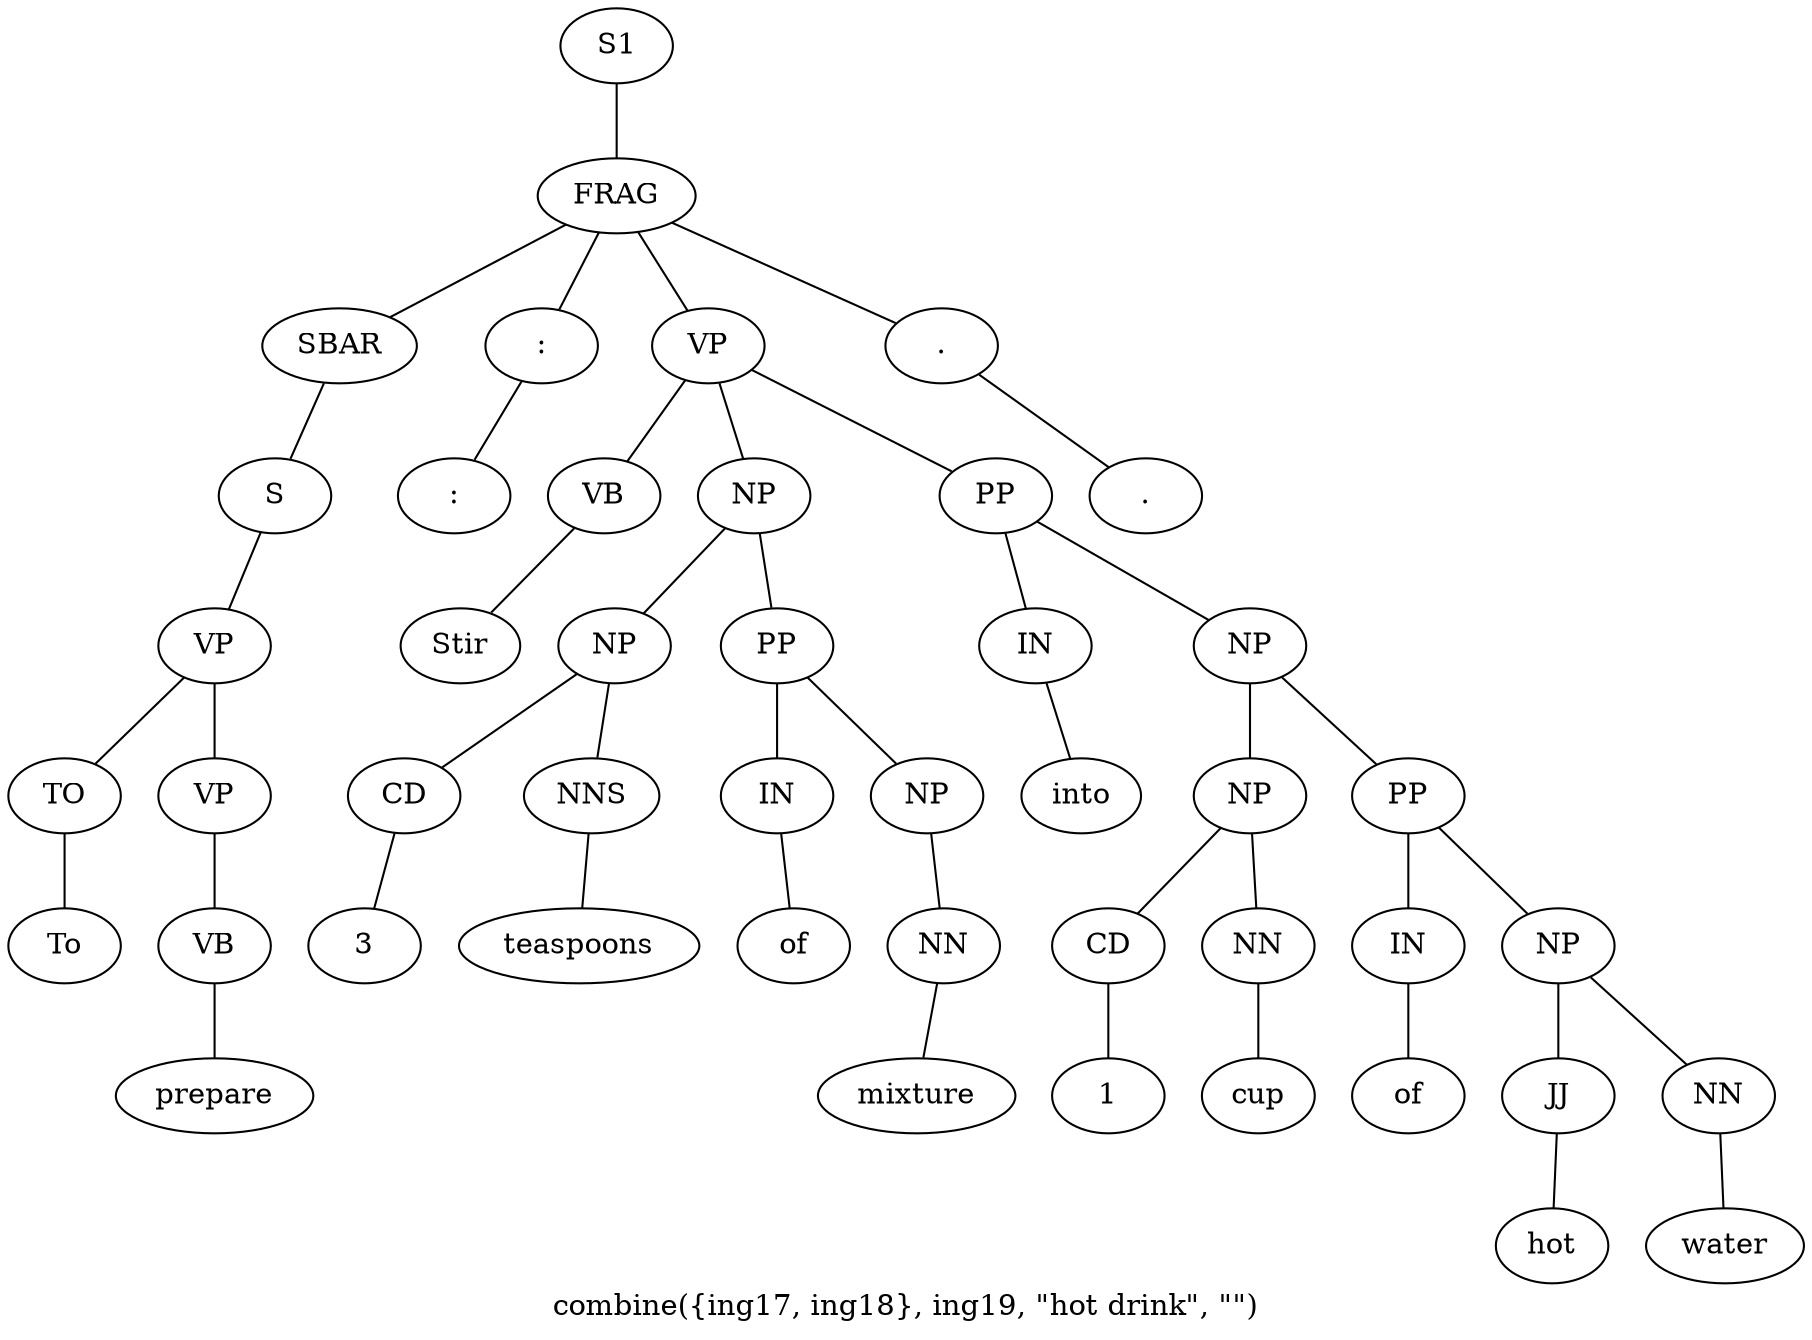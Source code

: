 graph SyntaxGraph {
	label = "combine({ing17, ing18}, ing19, \"hot drink\", \"\")";
	Node0 [label="S1"];
	Node1 [label="FRAG"];
	Node2 [label="SBAR"];
	Node3 [label="S"];
	Node4 [label="VP"];
	Node5 [label="TO"];
	Node6 [label="To"];
	Node7 [label="VP"];
	Node8 [label="VB"];
	Node9 [label="prepare"];
	Node10 [label=":"];
	Node11 [label=":"];
	Node12 [label="VP"];
	Node13 [label="VB"];
	Node14 [label="Stir"];
	Node15 [label="NP"];
	Node16 [label="NP"];
	Node17 [label="CD"];
	Node18 [label="3"];
	Node19 [label="NNS"];
	Node20 [label="teaspoons"];
	Node21 [label="PP"];
	Node22 [label="IN"];
	Node23 [label="of"];
	Node24 [label="NP"];
	Node25 [label="NN"];
	Node26 [label="mixture"];
	Node27 [label="PP"];
	Node28 [label="IN"];
	Node29 [label="into"];
	Node30 [label="NP"];
	Node31 [label="NP"];
	Node32 [label="CD"];
	Node33 [label="1"];
	Node34 [label="NN"];
	Node35 [label="cup"];
	Node36 [label="PP"];
	Node37 [label="IN"];
	Node38 [label="of"];
	Node39 [label="NP"];
	Node40 [label="JJ"];
	Node41 [label="hot"];
	Node42 [label="NN"];
	Node43 [label="water"];
	Node44 [label="."];
	Node45 [label="."];

	Node0 -- Node1;
	Node1 -- Node2;
	Node1 -- Node10;
	Node1 -- Node12;
	Node1 -- Node44;
	Node2 -- Node3;
	Node3 -- Node4;
	Node4 -- Node5;
	Node4 -- Node7;
	Node5 -- Node6;
	Node7 -- Node8;
	Node8 -- Node9;
	Node10 -- Node11;
	Node12 -- Node13;
	Node12 -- Node15;
	Node12 -- Node27;
	Node13 -- Node14;
	Node15 -- Node16;
	Node15 -- Node21;
	Node16 -- Node17;
	Node16 -- Node19;
	Node17 -- Node18;
	Node19 -- Node20;
	Node21 -- Node22;
	Node21 -- Node24;
	Node22 -- Node23;
	Node24 -- Node25;
	Node25 -- Node26;
	Node27 -- Node28;
	Node27 -- Node30;
	Node28 -- Node29;
	Node30 -- Node31;
	Node30 -- Node36;
	Node31 -- Node32;
	Node31 -- Node34;
	Node32 -- Node33;
	Node34 -- Node35;
	Node36 -- Node37;
	Node36 -- Node39;
	Node37 -- Node38;
	Node39 -- Node40;
	Node39 -- Node42;
	Node40 -- Node41;
	Node42 -- Node43;
	Node44 -- Node45;
}